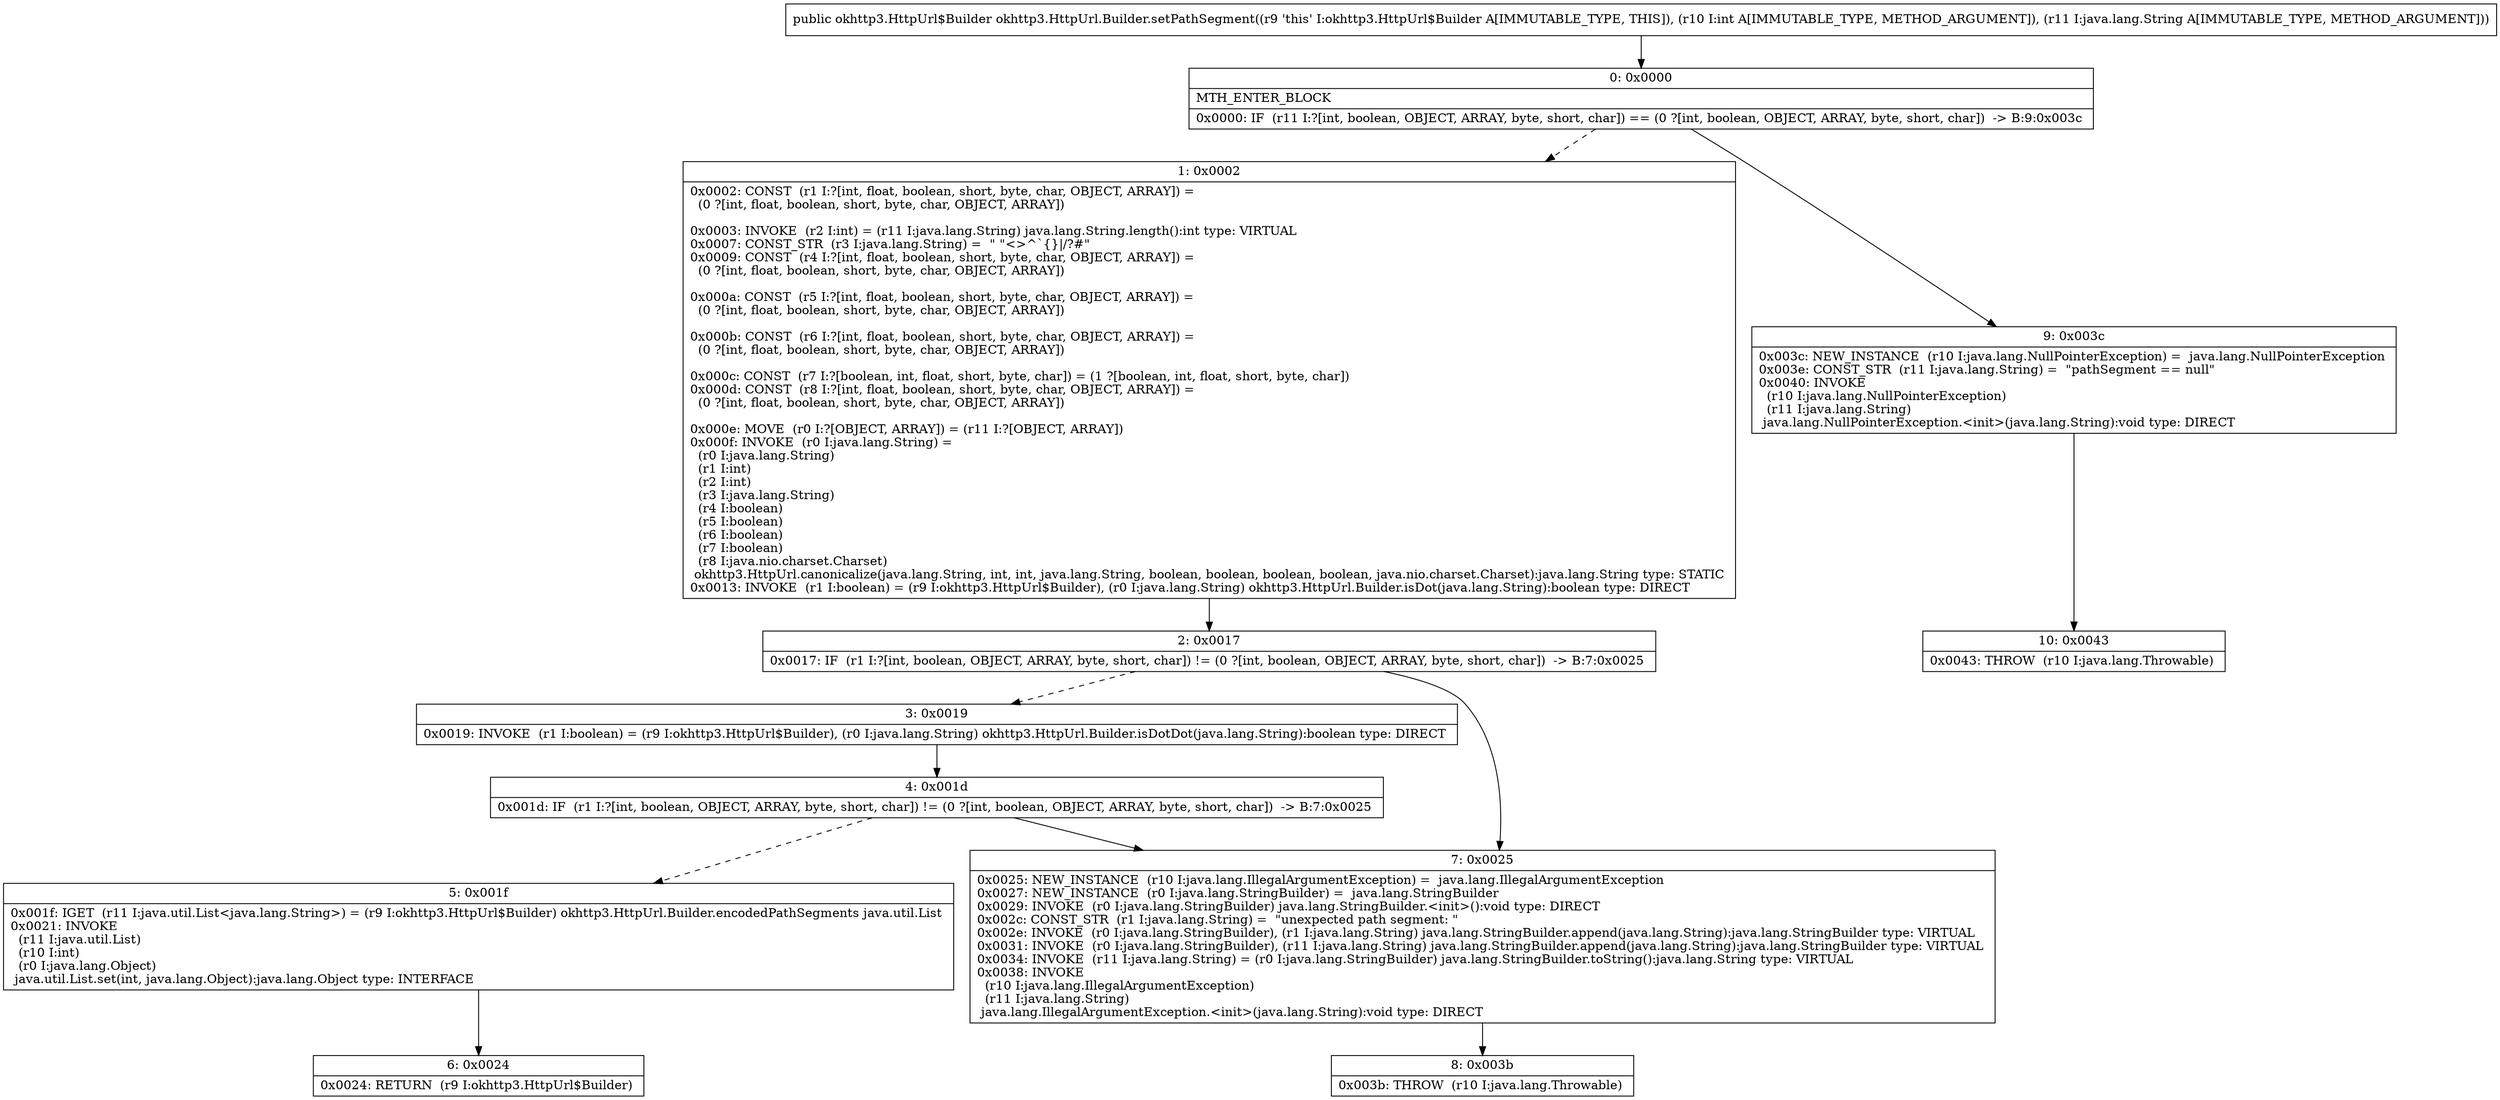 digraph "CFG forokhttp3.HttpUrl.Builder.setPathSegment(ILjava\/lang\/String;)Lokhttp3\/HttpUrl$Builder;" {
Node_0 [shape=record,label="{0\:\ 0x0000|MTH_ENTER_BLOCK\l|0x0000: IF  (r11 I:?[int, boolean, OBJECT, ARRAY, byte, short, char]) == (0 ?[int, boolean, OBJECT, ARRAY, byte, short, char])  \-\> B:9:0x003c \l}"];
Node_1 [shape=record,label="{1\:\ 0x0002|0x0002: CONST  (r1 I:?[int, float, boolean, short, byte, char, OBJECT, ARRAY]) = \l  (0 ?[int, float, boolean, short, byte, char, OBJECT, ARRAY])\l \l0x0003: INVOKE  (r2 I:int) = (r11 I:java.lang.String) java.lang.String.length():int type: VIRTUAL \l0x0007: CONST_STR  (r3 I:java.lang.String) =  \" \"\<\>^`\{\}\|\/?#\" \l0x0009: CONST  (r4 I:?[int, float, boolean, short, byte, char, OBJECT, ARRAY]) = \l  (0 ?[int, float, boolean, short, byte, char, OBJECT, ARRAY])\l \l0x000a: CONST  (r5 I:?[int, float, boolean, short, byte, char, OBJECT, ARRAY]) = \l  (0 ?[int, float, boolean, short, byte, char, OBJECT, ARRAY])\l \l0x000b: CONST  (r6 I:?[int, float, boolean, short, byte, char, OBJECT, ARRAY]) = \l  (0 ?[int, float, boolean, short, byte, char, OBJECT, ARRAY])\l \l0x000c: CONST  (r7 I:?[boolean, int, float, short, byte, char]) = (1 ?[boolean, int, float, short, byte, char]) \l0x000d: CONST  (r8 I:?[int, float, boolean, short, byte, char, OBJECT, ARRAY]) = \l  (0 ?[int, float, boolean, short, byte, char, OBJECT, ARRAY])\l \l0x000e: MOVE  (r0 I:?[OBJECT, ARRAY]) = (r11 I:?[OBJECT, ARRAY]) \l0x000f: INVOKE  (r0 I:java.lang.String) = \l  (r0 I:java.lang.String)\l  (r1 I:int)\l  (r2 I:int)\l  (r3 I:java.lang.String)\l  (r4 I:boolean)\l  (r5 I:boolean)\l  (r6 I:boolean)\l  (r7 I:boolean)\l  (r8 I:java.nio.charset.Charset)\l okhttp3.HttpUrl.canonicalize(java.lang.String, int, int, java.lang.String, boolean, boolean, boolean, boolean, java.nio.charset.Charset):java.lang.String type: STATIC \l0x0013: INVOKE  (r1 I:boolean) = (r9 I:okhttp3.HttpUrl$Builder), (r0 I:java.lang.String) okhttp3.HttpUrl.Builder.isDot(java.lang.String):boolean type: DIRECT \l}"];
Node_2 [shape=record,label="{2\:\ 0x0017|0x0017: IF  (r1 I:?[int, boolean, OBJECT, ARRAY, byte, short, char]) != (0 ?[int, boolean, OBJECT, ARRAY, byte, short, char])  \-\> B:7:0x0025 \l}"];
Node_3 [shape=record,label="{3\:\ 0x0019|0x0019: INVOKE  (r1 I:boolean) = (r9 I:okhttp3.HttpUrl$Builder), (r0 I:java.lang.String) okhttp3.HttpUrl.Builder.isDotDot(java.lang.String):boolean type: DIRECT \l}"];
Node_4 [shape=record,label="{4\:\ 0x001d|0x001d: IF  (r1 I:?[int, boolean, OBJECT, ARRAY, byte, short, char]) != (0 ?[int, boolean, OBJECT, ARRAY, byte, short, char])  \-\> B:7:0x0025 \l}"];
Node_5 [shape=record,label="{5\:\ 0x001f|0x001f: IGET  (r11 I:java.util.List\<java.lang.String\>) = (r9 I:okhttp3.HttpUrl$Builder) okhttp3.HttpUrl.Builder.encodedPathSegments java.util.List \l0x0021: INVOKE  \l  (r11 I:java.util.List)\l  (r10 I:int)\l  (r0 I:java.lang.Object)\l java.util.List.set(int, java.lang.Object):java.lang.Object type: INTERFACE \l}"];
Node_6 [shape=record,label="{6\:\ 0x0024|0x0024: RETURN  (r9 I:okhttp3.HttpUrl$Builder) \l}"];
Node_7 [shape=record,label="{7\:\ 0x0025|0x0025: NEW_INSTANCE  (r10 I:java.lang.IllegalArgumentException) =  java.lang.IllegalArgumentException \l0x0027: NEW_INSTANCE  (r0 I:java.lang.StringBuilder) =  java.lang.StringBuilder \l0x0029: INVOKE  (r0 I:java.lang.StringBuilder) java.lang.StringBuilder.\<init\>():void type: DIRECT \l0x002c: CONST_STR  (r1 I:java.lang.String) =  \"unexpected path segment: \" \l0x002e: INVOKE  (r0 I:java.lang.StringBuilder), (r1 I:java.lang.String) java.lang.StringBuilder.append(java.lang.String):java.lang.StringBuilder type: VIRTUAL \l0x0031: INVOKE  (r0 I:java.lang.StringBuilder), (r11 I:java.lang.String) java.lang.StringBuilder.append(java.lang.String):java.lang.StringBuilder type: VIRTUAL \l0x0034: INVOKE  (r11 I:java.lang.String) = (r0 I:java.lang.StringBuilder) java.lang.StringBuilder.toString():java.lang.String type: VIRTUAL \l0x0038: INVOKE  \l  (r10 I:java.lang.IllegalArgumentException)\l  (r11 I:java.lang.String)\l java.lang.IllegalArgumentException.\<init\>(java.lang.String):void type: DIRECT \l}"];
Node_8 [shape=record,label="{8\:\ 0x003b|0x003b: THROW  (r10 I:java.lang.Throwable) \l}"];
Node_9 [shape=record,label="{9\:\ 0x003c|0x003c: NEW_INSTANCE  (r10 I:java.lang.NullPointerException) =  java.lang.NullPointerException \l0x003e: CONST_STR  (r11 I:java.lang.String) =  \"pathSegment == null\" \l0x0040: INVOKE  \l  (r10 I:java.lang.NullPointerException)\l  (r11 I:java.lang.String)\l java.lang.NullPointerException.\<init\>(java.lang.String):void type: DIRECT \l}"];
Node_10 [shape=record,label="{10\:\ 0x0043|0x0043: THROW  (r10 I:java.lang.Throwable) \l}"];
MethodNode[shape=record,label="{public okhttp3.HttpUrl$Builder okhttp3.HttpUrl.Builder.setPathSegment((r9 'this' I:okhttp3.HttpUrl$Builder A[IMMUTABLE_TYPE, THIS]), (r10 I:int A[IMMUTABLE_TYPE, METHOD_ARGUMENT]), (r11 I:java.lang.String A[IMMUTABLE_TYPE, METHOD_ARGUMENT])) }"];
MethodNode -> Node_0;
Node_0 -> Node_1[style=dashed];
Node_0 -> Node_9;
Node_1 -> Node_2;
Node_2 -> Node_3[style=dashed];
Node_2 -> Node_7;
Node_3 -> Node_4;
Node_4 -> Node_5[style=dashed];
Node_4 -> Node_7;
Node_5 -> Node_6;
Node_7 -> Node_8;
Node_9 -> Node_10;
}


